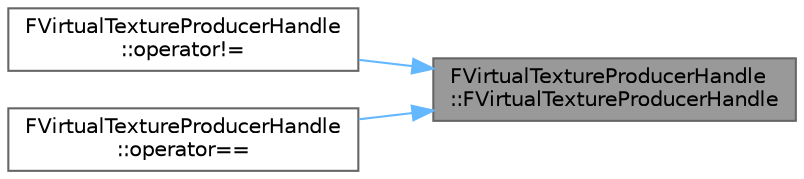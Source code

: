 digraph "FVirtualTextureProducerHandle::FVirtualTextureProducerHandle"
{
 // INTERACTIVE_SVG=YES
 // LATEX_PDF_SIZE
  bgcolor="transparent";
  edge [fontname=Helvetica,fontsize=10,labelfontname=Helvetica,labelfontsize=10];
  node [fontname=Helvetica,fontsize=10,shape=box,height=0.2,width=0.4];
  rankdir="RL";
  Node1 [id="Node000001",label="FVirtualTextureProducerHandle\l::FVirtualTextureProducerHandle",height=0.2,width=0.4,color="gray40", fillcolor="grey60", style="filled", fontcolor="black",tooltip=" "];
  Node1 -> Node2 [id="edge1_Node000001_Node000002",dir="back",color="steelblue1",style="solid",tooltip=" "];
  Node2 [id="Node000002",label="FVirtualTextureProducerHandle\l::operator!=",height=0.2,width=0.4,color="grey40", fillcolor="white", style="filled",URL="$da/d71/unionFVirtualTextureProducerHandle.html#ab21682acaaaab79eef756fddc7ceef28",tooltip=" "];
  Node1 -> Node3 [id="edge2_Node000001_Node000003",dir="back",color="steelblue1",style="solid",tooltip=" "];
  Node3 [id="Node000003",label="FVirtualTextureProducerHandle\l::operator==",height=0.2,width=0.4,color="grey40", fillcolor="white", style="filled",URL="$da/d71/unionFVirtualTextureProducerHandle.html#abd2d46b4aaa28f6aa4f8d3e3b1fb07af",tooltip=" "];
}
